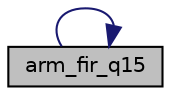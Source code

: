 digraph "arm_fir_q15"
{
  edge [fontname="Helvetica",fontsize="10",labelfontname="Helvetica",labelfontsize="10"];
  node [fontname="Helvetica",fontsize="10",shape=record];
  rankdir="LR";
  Node14 [label="arm_fir_q15",height=0.2,width=0.4,color="black", fillcolor="grey75", style="filled", fontcolor="black"];
  Node14 -> Node14 [color="midnightblue",fontsize="10",style="solid",fontname="Helvetica"];
}
